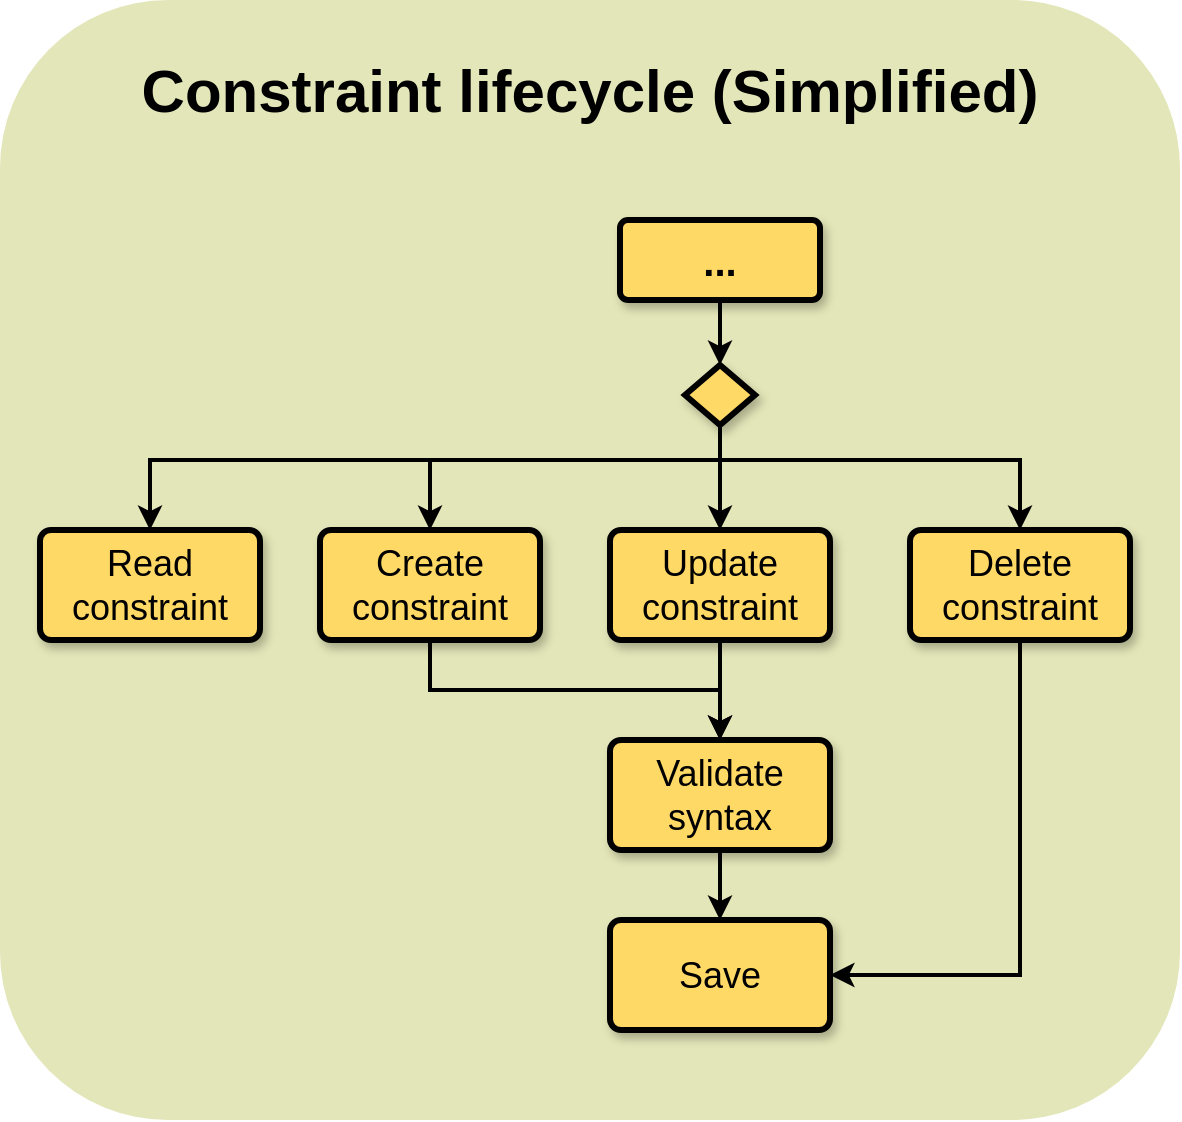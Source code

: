 <mxfile version="21.1.8" type="device">
  <diagram id="SI3Oj2vh3ITaJ51HTvTG" name="Page-1">
    <mxGraphModel dx="2284" dy="749" grid="1" gridSize="10" guides="1" tooltips="1" connect="1" arrows="1" fold="1" page="1" pageScale="1" pageWidth="850" pageHeight="1100" math="0" shadow="0">
      <root>
        <mxCell id="0" />
        <mxCell id="1" parent="0" />
        <mxCell id="WZFzB4fQnE0JYax8pOxZ-61" value="" style="rounded=1;whiteSpace=wrap;html=1;shadow=0;sketch=0;strokeColor=none;strokeWidth=4;fillColor=#E3E6B8;gradientColor=none;" parent="1" vertex="1">
          <mxGeometry x="-140" y="40" width="590" height="560" as="geometry" />
        </mxCell>
        <mxCell id="WZFzB4fQnE0JYax8pOxZ-41" style="edgeStyle=orthogonalEdgeStyle;rounded=0;orthogonalLoop=1;jettySize=auto;html=1;exitX=0.5;exitY=1;exitDx=0;exitDy=0;entryX=0.5;entryY=0;entryDx=0;entryDy=0;" parent="1" target="WZFzB4fQnE0JYax8pOxZ-11" edge="1">
          <mxGeometry relative="1" as="geometry">
            <mxPoint x="515" y="690" as="sourcePoint" />
          </mxGeometry>
        </mxCell>
        <mxCell id="WZFzB4fQnE0JYax8pOxZ-65" value="&lt;b&gt;&lt;font style=&quot;font-size: 30px;&quot;&gt;Constraint lifecycle (Simplified)&lt;/font&gt;&lt;/b&gt;" style="text;html=1;strokeColor=none;fillColor=none;align=center;verticalAlign=middle;whiteSpace=wrap;rounded=0;" parent="1" vertex="1">
          <mxGeometry x="-95" y="70" width="500" height="30" as="geometry" />
        </mxCell>
        <mxCell id="OOhMLLSUCmnOu_WB4NyE-35" style="edgeStyle=orthogonalEdgeStyle;rounded=0;orthogonalLoop=1;jettySize=auto;html=1;exitX=0.5;exitY=1;exitDx=0;exitDy=0;entryX=0.5;entryY=0;entryDx=0;entryDy=0;strokeWidth=2;" edge="1" parent="1" source="OOhMLLSUCmnOu_WB4NyE-3" target="OOhMLLSUCmnOu_WB4NyE-27">
          <mxGeometry relative="1" as="geometry" />
        </mxCell>
        <mxCell id="OOhMLLSUCmnOu_WB4NyE-3" value="&lt;font style=&quot;font-size: 18px;&quot;&gt;Update constraint&lt;/font&gt;" style="rounded=1;arcSize=10;whiteSpace=wrap;html=1;align=center;strokeColor=#000000;strokeWidth=3;fillColor=#FFD966;perimeterSpacing=0;shadow=1;" vertex="1" parent="1">
          <mxGeometry x="165" y="305" width="110" height="55" as="geometry" />
        </mxCell>
        <mxCell id="OOhMLLSUCmnOu_WB4NyE-31" style="edgeStyle=orthogonalEdgeStyle;rounded=0;orthogonalLoop=1;jettySize=auto;html=1;exitX=0.5;exitY=1;exitDx=0;exitDy=0;entryX=0.5;entryY=0;entryDx=0;entryDy=0;strokeWidth=2;" edge="1" parent="1" source="OOhMLLSUCmnOu_WB4NyE-7" target="OOhMLLSUCmnOu_WB4NyE-3">
          <mxGeometry relative="1" as="geometry" />
        </mxCell>
        <mxCell id="OOhMLLSUCmnOu_WB4NyE-32" style="edgeStyle=orthogonalEdgeStyle;rounded=0;orthogonalLoop=1;jettySize=auto;html=1;exitX=0.5;exitY=1;exitDx=0;exitDy=0;entryX=0.5;entryY=0;entryDx=0;entryDy=0;strokeWidth=2;" edge="1" parent="1" source="OOhMLLSUCmnOu_WB4NyE-7" target="OOhMLLSUCmnOu_WB4NyE-24">
          <mxGeometry relative="1" as="geometry">
            <Array as="points">
              <mxPoint x="220" y="270" />
              <mxPoint x="75" y="270" />
            </Array>
          </mxGeometry>
        </mxCell>
        <mxCell id="OOhMLLSUCmnOu_WB4NyE-33" style="edgeStyle=orthogonalEdgeStyle;rounded=0;orthogonalLoop=1;jettySize=auto;html=1;exitX=0.5;exitY=1;exitDx=0;exitDy=0;entryX=0.5;entryY=0;entryDx=0;entryDy=0;strokeWidth=2;" edge="1" parent="1" source="OOhMLLSUCmnOu_WB4NyE-7" target="OOhMLLSUCmnOu_WB4NyE-26">
          <mxGeometry relative="1" as="geometry">
            <Array as="points">
              <mxPoint x="220" y="270" />
              <mxPoint x="370" y="270" />
            </Array>
          </mxGeometry>
        </mxCell>
        <mxCell id="OOhMLLSUCmnOu_WB4NyE-34" style="edgeStyle=orthogonalEdgeStyle;rounded=0;orthogonalLoop=1;jettySize=auto;html=1;exitX=0.5;exitY=1;exitDx=0;exitDy=0;entryX=0.5;entryY=0;entryDx=0;entryDy=0;strokeWidth=2;" edge="1" parent="1" source="OOhMLLSUCmnOu_WB4NyE-7" target="OOhMLLSUCmnOu_WB4NyE-29">
          <mxGeometry relative="1" as="geometry">
            <Array as="points">
              <mxPoint x="220" y="270" />
              <mxPoint x="-65" y="270" />
            </Array>
          </mxGeometry>
        </mxCell>
        <mxCell id="OOhMLLSUCmnOu_WB4NyE-7" value="" style="rhombus;whiteSpace=wrap;html=1;fillColor=#FFD966;strokeColor=#000000;strokeWidth=3;shadow=1;" vertex="1" parent="1">
          <mxGeometry x="202.5" y="222.5" width="35" height="30" as="geometry" />
        </mxCell>
        <mxCell id="OOhMLLSUCmnOu_WB4NyE-30" style="edgeStyle=orthogonalEdgeStyle;rounded=0;orthogonalLoop=1;jettySize=auto;html=1;exitX=0.5;exitY=1;exitDx=0;exitDy=0;entryX=0.5;entryY=0;entryDx=0;entryDy=0;strokeWidth=2;" edge="1" parent="1" source="OOhMLLSUCmnOu_WB4NyE-8" target="OOhMLLSUCmnOu_WB4NyE-7">
          <mxGeometry relative="1" as="geometry" />
        </mxCell>
        <mxCell id="OOhMLLSUCmnOu_WB4NyE-8" value="&lt;font style=&quot;font-size: 20px;&quot;&gt;&lt;b&gt;...&lt;/b&gt;&lt;/font&gt;" style="rounded=1;arcSize=10;whiteSpace=wrap;html=1;align=center;strokeColor=#000000;strokeWidth=3;fillColor=#FFD966;perimeterSpacing=0;shadow=1;" vertex="1" parent="1">
          <mxGeometry x="170" y="150" width="100" height="40" as="geometry" />
        </mxCell>
        <mxCell id="OOhMLLSUCmnOu_WB4NyE-37" style="edgeStyle=orthogonalEdgeStyle;rounded=0;orthogonalLoop=1;jettySize=auto;html=1;exitX=0.5;exitY=1;exitDx=0;exitDy=0;entryX=0.5;entryY=0;entryDx=0;entryDy=0;strokeWidth=2;" edge="1" parent="1" source="OOhMLLSUCmnOu_WB4NyE-24" target="OOhMLLSUCmnOu_WB4NyE-27">
          <mxGeometry relative="1" as="geometry" />
        </mxCell>
        <mxCell id="OOhMLLSUCmnOu_WB4NyE-24" value="&lt;font style=&quot;font-size: 18px;&quot;&gt;Create constraint&lt;/font&gt;" style="rounded=1;arcSize=10;whiteSpace=wrap;html=1;align=center;strokeColor=#000000;strokeWidth=3;fillColor=#FFD966;perimeterSpacing=0;shadow=1;" vertex="1" parent="1">
          <mxGeometry x="20" y="305" width="110" height="55" as="geometry" />
        </mxCell>
        <mxCell id="OOhMLLSUCmnOu_WB4NyE-39" style="edgeStyle=orthogonalEdgeStyle;rounded=0;orthogonalLoop=1;jettySize=auto;html=1;exitX=0.5;exitY=1;exitDx=0;exitDy=0;entryX=1;entryY=0.5;entryDx=0;entryDy=0;strokeWidth=2;" edge="1" parent="1" source="OOhMLLSUCmnOu_WB4NyE-26" target="OOhMLLSUCmnOu_WB4NyE-28">
          <mxGeometry relative="1" as="geometry" />
        </mxCell>
        <mxCell id="OOhMLLSUCmnOu_WB4NyE-26" value="&lt;font style=&quot;font-size: 18px;&quot;&gt;Delete constraint&lt;/font&gt;" style="rounded=1;arcSize=10;whiteSpace=wrap;html=1;align=center;strokeColor=#000000;strokeWidth=3;fillColor=#FFD966;perimeterSpacing=0;shadow=1;" vertex="1" parent="1">
          <mxGeometry x="315" y="305" width="110" height="55" as="geometry" />
        </mxCell>
        <mxCell id="OOhMLLSUCmnOu_WB4NyE-36" style="edgeStyle=orthogonalEdgeStyle;rounded=0;orthogonalLoop=1;jettySize=auto;html=1;exitX=0.5;exitY=1;exitDx=0;exitDy=0;entryX=0.5;entryY=0;entryDx=0;entryDy=0;strokeWidth=2;" edge="1" parent="1" source="OOhMLLSUCmnOu_WB4NyE-27" target="OOhMLLSUCmnOu_WB4NyE-28">
          <mxGeometry relative="1" as="geometry" />
        </mxCell>
        <mxCell id="OOhMLLSUCmnOu_WB4NyE-27" value="&lt;font style=&quot;font-size: 18px;&quot;&gt;Validate syntax&lt;/font&gt;" style="rounded=1;arcSize=10;whiteSpace=wrap;html=1;align=center;strokeColor=#000000;strokeWidth=3;fillColor=#FFD966;perimeterSpacing=0;shadow=1;" vertex="1" parent="1">
          <mxGeometry x="165" y="410" width="110" height="55" as="geometry" />
        </mxCell>
        <mxCell id="OOhMLLSUCmnOu_WB4NyE-28" value="&lt;font style=&quot;font-size: 18px;&quot;&gt;Save&lt;/font&gt;" style="rounded=1;arcSize=10;whiteSpace=wrap;html=1;align=center;strokeColor=#000000;strokeWidth=3;fillColor=#FFD966;perimeterSpacing=0;shadow=1;" vertex="1" parent="1">
          <mxGeometry x="165" y="500" width="110" height="55" as="geometry" />
        </mxCell>
        <mxCell id="OOhMLLSUCmnOu_WB4NyE-29" value="&lt;font style=&quot;font-size: 18px;&quot;&gt;Read constraint&lt;/font&gt;" style="rounded=1;arcSize=10;whiteSpace=wrap;html=1;align=center;strokeColor=#000000;strokeWidth=3;fillColor=#FFD966;perimeterSpacing=0;shadow=1;" vertex="1" parent="1">
          <mxGeometry x="-120" y="305" width="110" height="55" as="geometry" />
        </mxCell>
      </root>
    </mxGraphModel>
  </diagram>
</mxfile>
